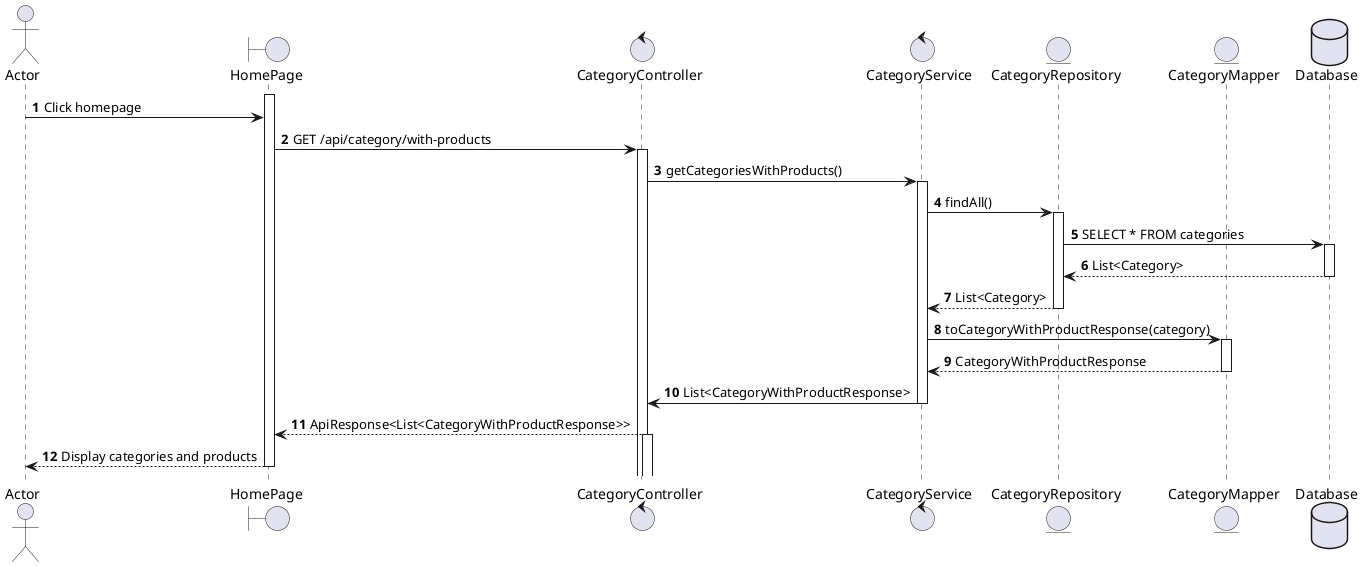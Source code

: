 @startuml
actor User as "Actor"
boundary "HomePage" as HomePage
control "CategoryController" as Controller
control "CategoryService" as Service
entity "CategoryRepository" as Repository
entity "CategoryMapper" as Mapper
database "Database" as DB

autonumber
activate HomePage
User -> HomePage: Click homepage
HomePage -> Controller: GET /api/category/with-products
activate Controller
Controller -> Service: getCategoriesWithProducts()
activate Service
Service -> Repository: findAll()
activate Repository
Repository -> DB: SELECT * FROM categories
activate DB
DB --> Repository: List<Category>
deactivate DB
Repository --> Service: List<Category>
deactivate Repository
Service -> Mapper: toCategoryWithProductResponse(category)
activate Mapper
Mapper --> Service: CategoryWithProductResponse
deactivate Mapper
Service -> Controller: List<CategoryWithProductResponse>
deactivate Service
Controller --> HomePage: ApiResponse<List<CategoryWithProductResponse>>
activate Controller
HomePage --> User: Display categories and products
deactivate HomePage
@enduml
